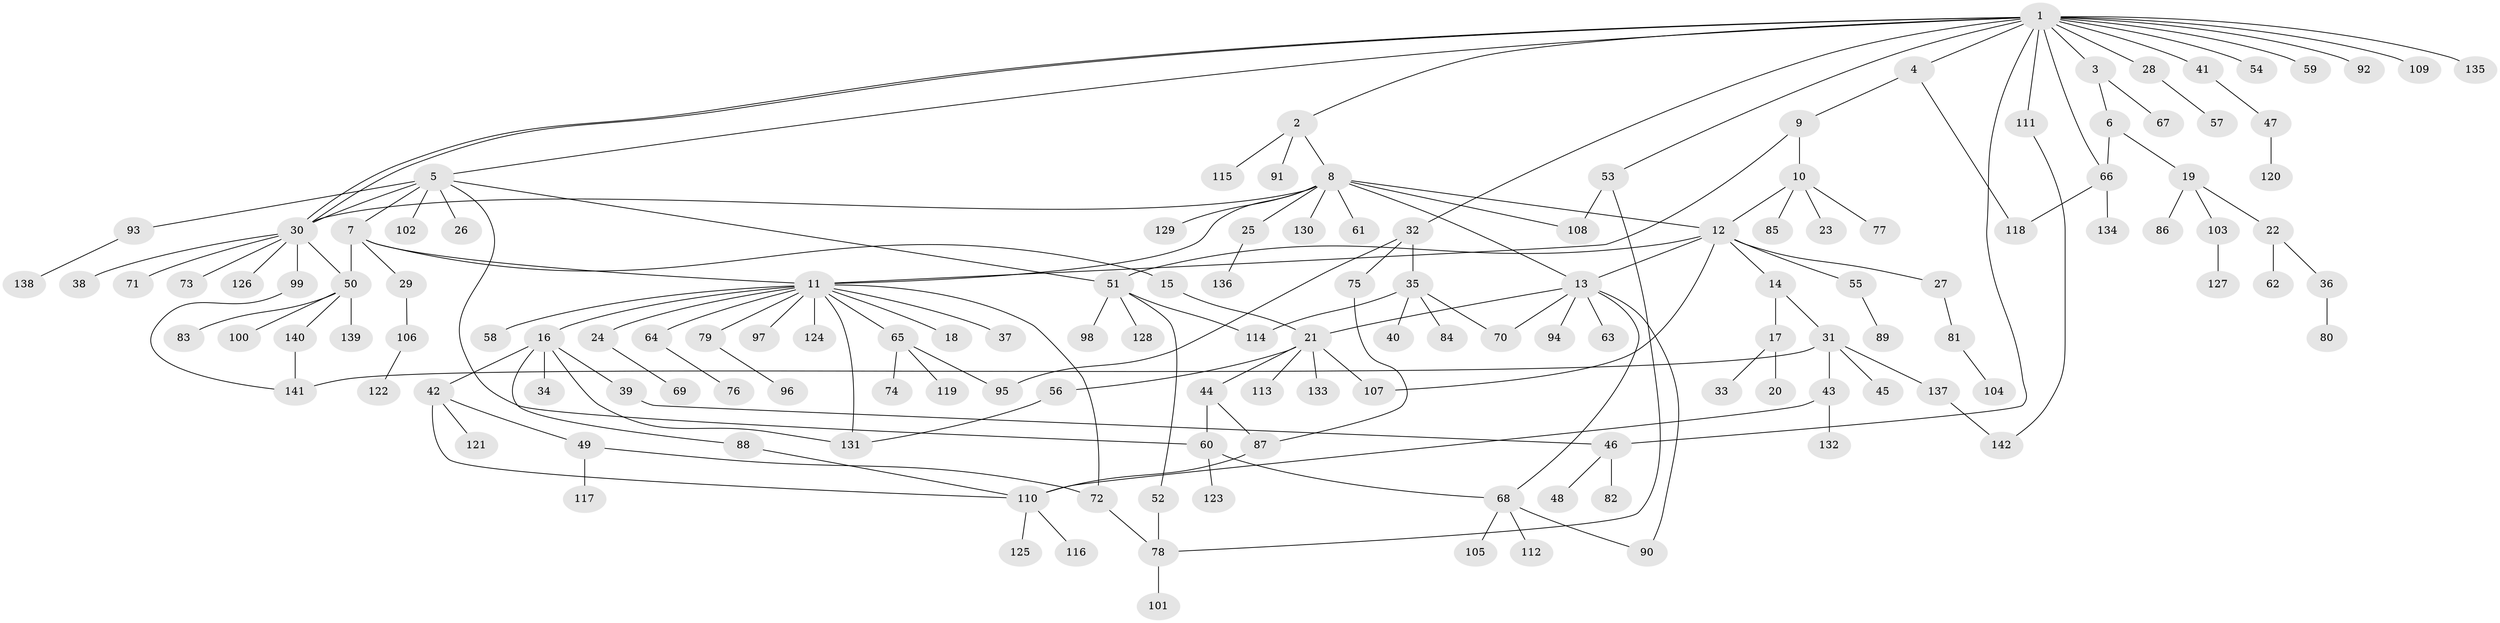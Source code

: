 // coarse degree distribution, {18: 0.011764705882352941, 4: 0.07058823529411765, 3: 0.10588235294117647, 8: 0.011764705882352941, 5: 0.03529411764705882, 7: 0.023529411764705882, 15: 0.011764705882352941, 10: 0.011764705882352941, 6: 0.03529411764705882, 2: 0.15294117647058825, 1: 0.5176470588235295, 9: 0.011764705882352941}
// Generated by graph-tools (version 1.1) at 2025/18/03/04/25 18:18:04]
// undirected, 142 vertices, 174 edges
graph export_dot {
graph [start="1"]
  node [color=gray90,style=filled];
  1;
  2;
  3;
  4;
  5;
  6;
  7;
  8;
  9;
  10;
  11;
  12;
  13;
  14;
  15;
  16;
  17;
  18;
  19;
  20;
  21;
  22;
  23;
  24;
  25;
  26;
  27;
  28;
  29;
  30;
  31;
  32;
  33;
  34;
  35;
  36;
  37;
  38;
  39;
  40;
  41;
  42;
  43;
  44;
  45;
  46;
  47;
  48;
  49;
  50;
  51;
  52;
  53;
  54;
  55;
  56;
  57;
  58;
  59;
  60;
  61;
  62;
  63;
  64;
  65;
  66;
  67;
  68;
  69;
  70;
  71;
  72;
  73;
  74;
  75;
  76;
  77;
  78;
  79;
  80;
  81;
  82;
  83;
  84;
  85;
  86;
  87;
  88;
  89;
  90;
  91;
  92;
  93;
  94;
  95;
  96;
  97;
  98;
  99;
  100;
  101;
  102;
  103;
  104;
  105;
  106;
  107;
  108;
  109;
  110;
  111;
  112;
  113;
  114;
  115;
  116;
  117;
  118;
  119;
  120;
  121;
  122;
  123;
  124;
  125;
  126;
  127;
  128;
  129;
  130;
  131;
  132;
  133;
  134;
  135;
  136;
  137;
  138;
  139;
  140;
  141;
  142;
  1 -- 2;
  1 -- 3;
  1 -- 4;
  1 -- 5;
  1 -- 28;
  1 -- 30;
  1 -- 30;
  1 -- 32;
  1 -- 41;
  1 -- 46;
  1 -- 53;
  1 -- 54;
  1 -- 59;
  1 -- 66;
  1 -- 92;
  1 -- 109;
  1 -- 111;
  1 -- 135;
  2 -- 8;
  2 -- 91;
  2 -- 115;
  3 -- 6;
  3 -- 67;
  4 -- 9;
  4 -- 118;
  5 -- 7;
  5 -- 26;
  5 -- 30;
  5 -- 51;
  5 -- 60;
  5 -- 93;
  5 -- 102;
  6 -- 19;
  6 -- 66;
  7 -- 11;
  7 -- 15;
  7 -- 29;
  7 -- 50;
  8 -- 11;
  8 -- 12;
  8 -- 13;
  8 -- 25;
  8 -- 30;
  8 -- 61;
  8 -- 108;
  8 -- 129;
  8 -- 130;
  9 -- 10;
  9 -- 11;
  10 -- 12;
  10 -- 23;
  10 -- 77;
  10 -- 85;
  11 -- 16;
  11 -- 18;
  11 -- 24;
  11 -- 37;
  11 -- 58;
  11 -- 64;
  11 -- 65;
  11 -- 72;
  11 -- 79;
  11 -- 97;
  11 -- 124;
  11 -- 131;
  12 -- 13;
  12 -- 14;
  12 -- 27;
  12 -- 51;
  12 -- 55;
  12 -- 107;
  13 -- 21;
  13 -- 63;
  13 -- 68;
  13 -- 70;
  13 -- 90;
  13 -- 94;
  14 -- 17;
  14 -- 31;
  15 -- 21;
  16 -- 34;
  16 -- 39;
  16 -- 42;
  16 -- 88;
  16 -- 131;
  17 -- 20;
  17 -- 33;
  19 -- 22;
  19 -- 86;
  19 -- 103;
  21 -- 44;
  21 -- 56;
  21 -- 107;
  21 -- 113;
  21 -- 133;
  22 -- 36;
  22 -- 62;
  24 -- 69;
  25 -- 136;
  27 -- 81;
  28 -- 57;
  29 -- 106;
  30 -- 38;
  30 -- 50;
  30 -- 71;
  30 -- 73;
  30 -- 99;
  30 -- 126;
  31 -- 43;
  31 -- 45;
  31 -- 137;
  31 -- 141;
  32 -- 35;
  32 -- 75;
  32 -- 95;
  35 -- 40;
  35 -- 70;
  35 -- 84;
  35 -- 114;
  36 -- 80;
  39 -- 46;
  41 -- 47;
  42 -- 49;
  42 -- 110;
  42 -- 121;
  43 -- 110;
  43 -- 132;
  44 -- 60;
  44 -- 87;
  46 -- 48;
  46 -- 82;
  47 -- 120;
  49 -- 72;
  49 -- 117;
  50 -- 83;
  50 -- 100;
  50 -- 139;
  50 -- 140;
  51 -- 52;
  51 -- 98;
  51 -- 114;
  51 -- 128;
  52 -- 78;
  53 -- 78;
  53 -- 108;
  55 -- 89;
  56 -- 131;
  60 -- 68;
  60 -- 123;
  64 -- 76;
  65 -- 74;
  65 -- 95;
  65 -- 119;
  66 -- 118;
  66 -- 134;
  68 -- 90;
  68 -- 105;
  68 -- 112;
  72 -- 78;
  75 -- 87;
  78 -- 101;
  79 -- 96;
  81 -- 104;
  87 -- 110;
  88 -- 110;
  93 -- 138;
  99 -- 141;
  103 -- 127;
  106 -- 122;
  110 -- 116;
  110 -- 125;
  111 -- 142;
  137 -- 142;
  140 -- 141;
}
